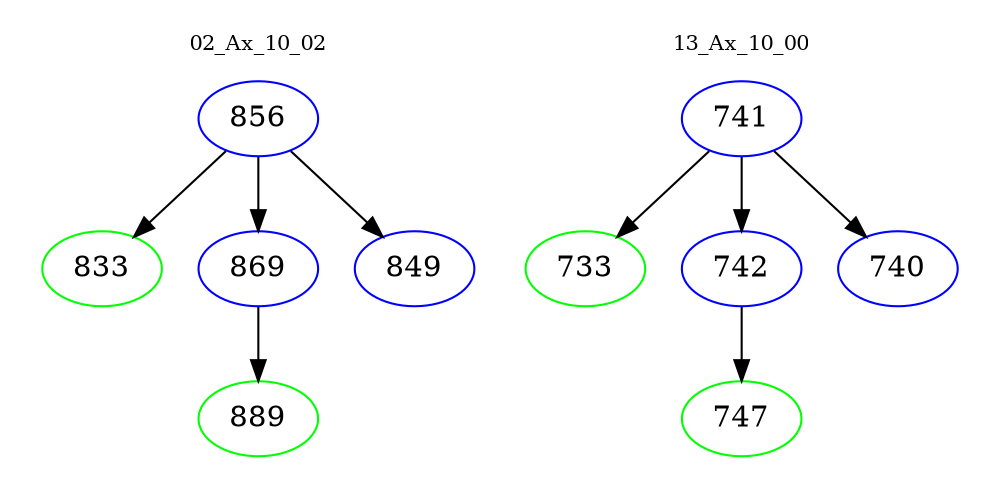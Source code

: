 digraph{
subgraph cluster_0 {
color = white
label = "02_Ax_10_02";
fontsize=10;
T0_856 [label="856", color="blue"]
T0_856 -> T0_833 [color="black"]
T0_833 [label="833", color="green"]
T0_856 -> T0_869 [color="black"]
T0_869 [label="869", color="blue"]
T0_869 -> T0_889 [color="black"]
T0_889 [label="889", color="green"]
T0_856 -> T0_849 [color="black"]
T0_849 [label="849", color="blue"]
}
subgraph cluster_1 {
color = white
label = "13_Ax_10_00";
fontsize=10;
T1_741 [label="741", color="blue"]
T1_741 -> T1_733 [color="black"]
T1_733 [label="733", color="green"]
T1_741 -> T1_742 [color="black"]
T1_742 [label="742", color="blue"]
T1_742 -> T1_747 [color="black"]
T1_747 [label="747", color="green"]
T1_741 -> T1_740 [color="black"]
T1_740 [label="740", color="blue"]
}
}
